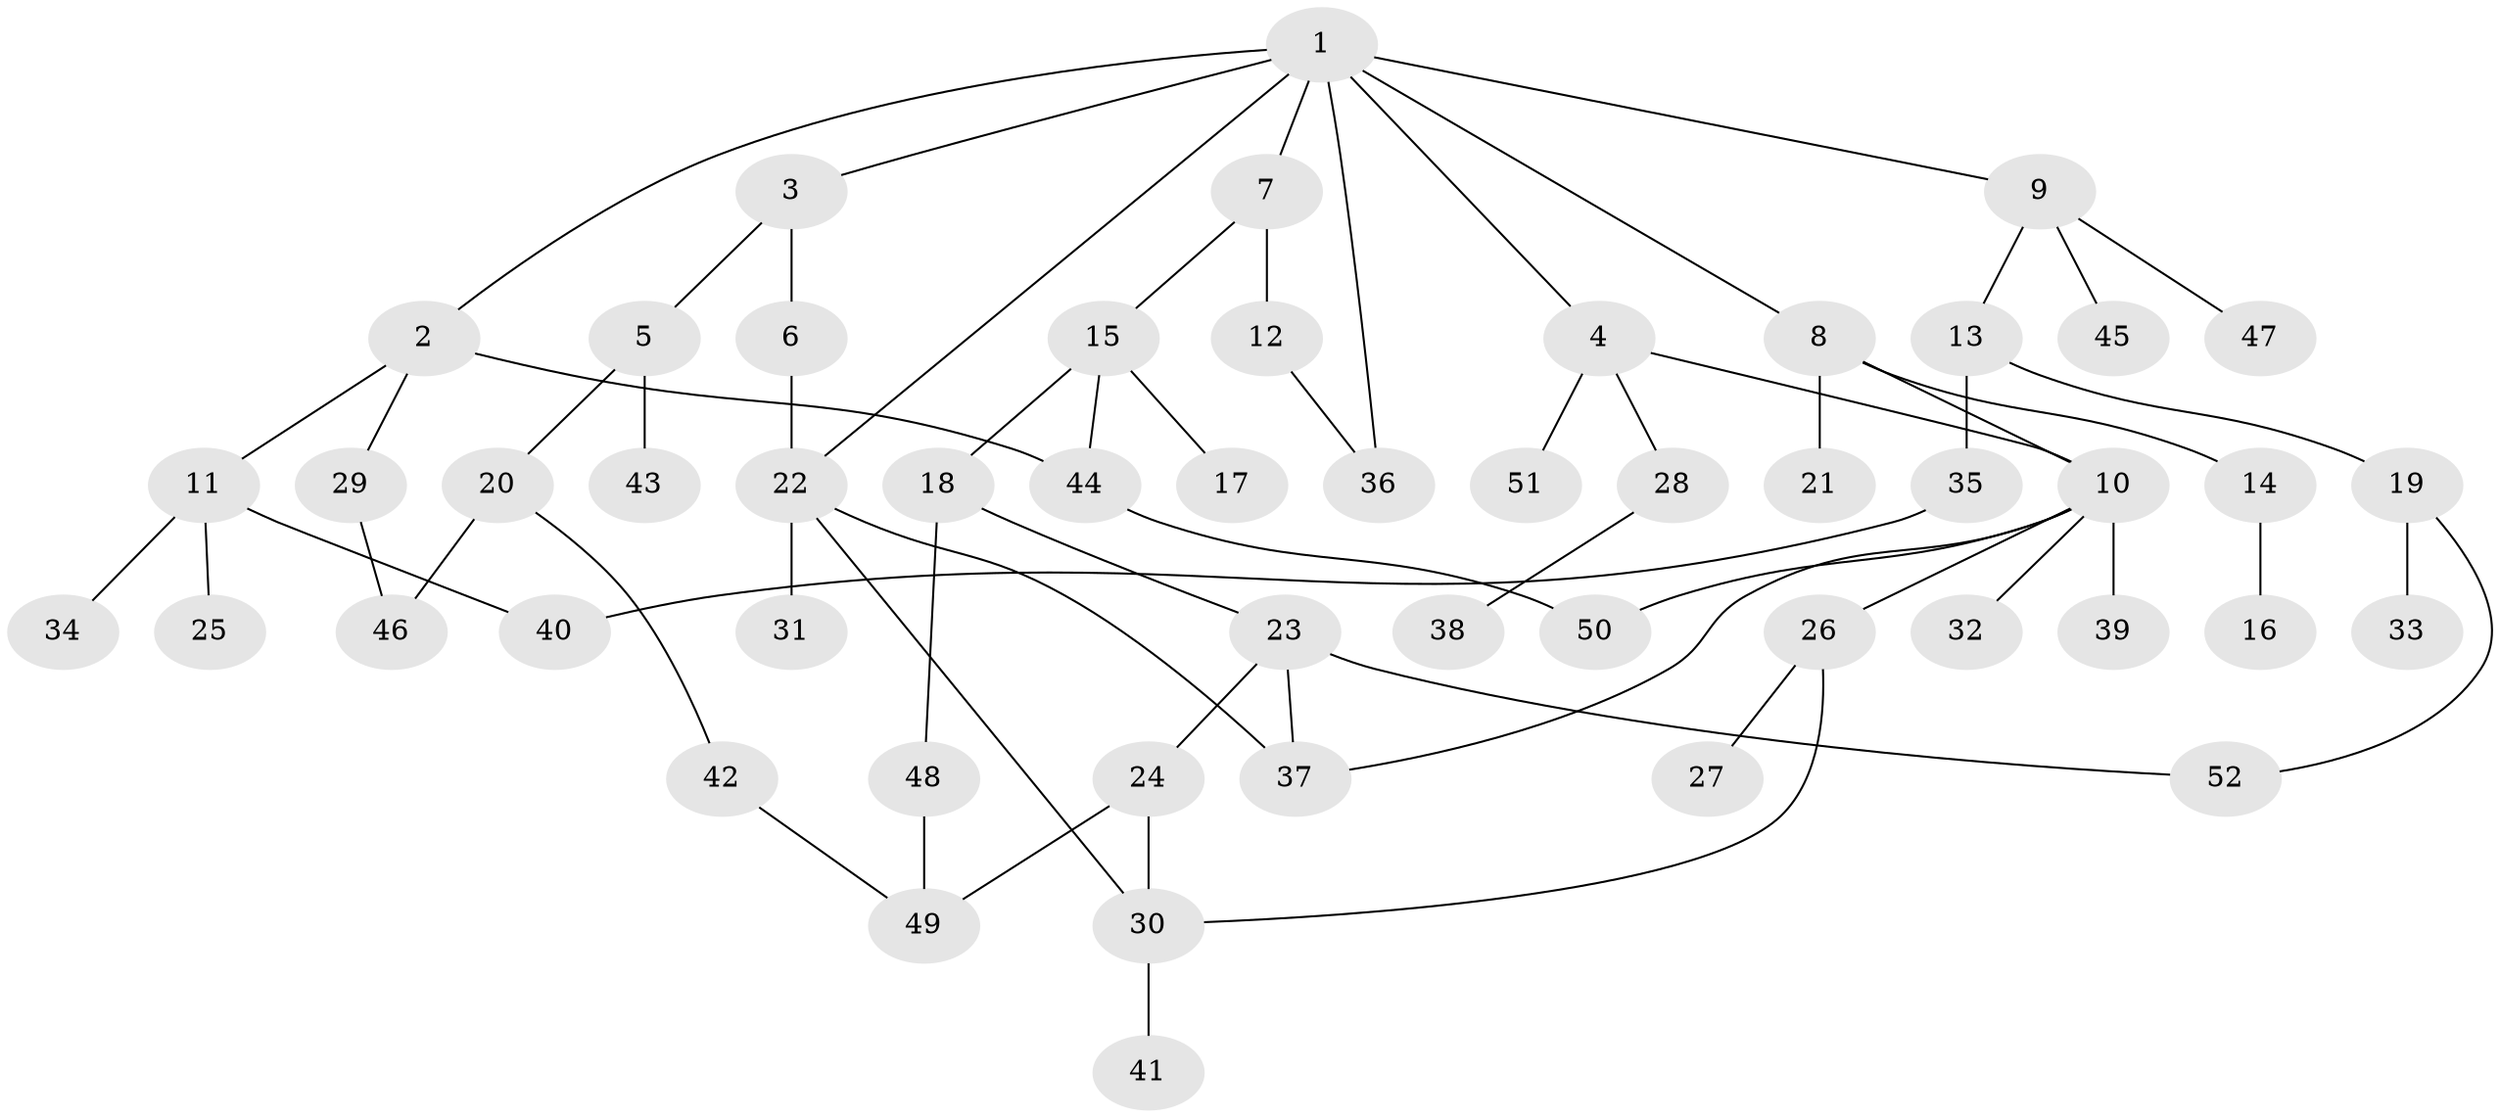 // Generated by graph-tools (version 1.1) at 2025/01/03/09/25 03:01:10]
// undirected, 52 vertices, 65 edges
graph export_dot {
graph [start="1"]
  node [color=gray90,style=filled];
  1;
  2;
  3;
  4;
  5;
  6;
  7;
  8;
  9;
  10;
  11;
  12;
  13;
  14;
  15;
  16;
  17;
  18;
  19;
  20;
  21;
  22;
  23;
  24;
  25;
  26;
  27;
  28;
  29;
  30;
  31;
  32;
  33;
  34;
  35;
  36;
  37;
  38;
  39;
  40;
  41;
  42;
  43;
  44;
  45;
  46;
  47;
  48;
  49;
  50;
  51;
  52;
  1 -- 2;
  1 -- 3;
  1 -- 4;
  1 -- 7;
  1 -- 8;
  1 -- 9;
  1 -- 22;
  1 -- 36;
  2 -- 11;
  2 -- 29;
  2 -- 44;
  3 -- 5;
  3 -- 6;
  4 -- 10;
  4 -- 28;
  4 -- 51;
  5 -- 20;
  5 -- 43;
  6 -- 22;
  7 -- 12;
  7 -- 15;
  8 -- 14;
  8 -- 21;
  8 -- 10;
  9 -- 13;
  9 -- 45;
  9 -- 47;
  10 -- 26;
  10 -- 32;
  10 -- 37;
  10 -- 39;
  10 -- 50;
  11 -- 25;
  11 -- 34;
  11 -- 40;
  12 -- 36;
  13 -- 19;
  13 -- 35;
  14 -- 16;
  15 -- 17;
  15 -- 18;
  15 -- 44;
  18 -- 23;
  18 -- 48;
  19 -- 33;
  19 -- 52;
  20 -- 42;
  20 -- 46;
  22 -- 30;
  22 -- 31;
  22 -- 37;
  23 -- 24;
  23 -- 52;
  23 -- 37;
  24 -- 49;
  24 -- 30;
  26 -- 27;
  26 -- 30;
  28 -- 38;
  29 -- 46;
  30 -- 41;
  35 -- 40;
  42 -- 49;
  44 -- 50;
  48 -- 49;
}
